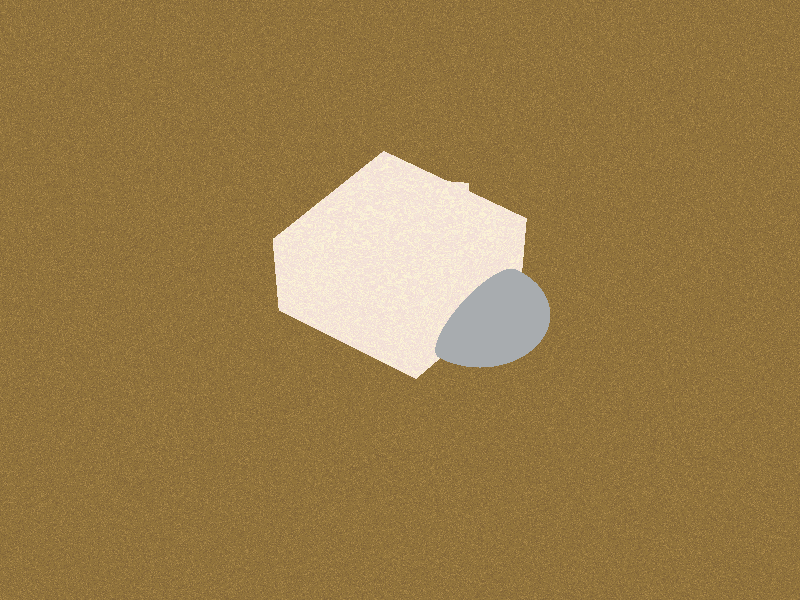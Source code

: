 #include "colors.inc"
#include "glass.inc"
#include "golds.inc"
#include "metals.inc"
#include "stones.inc"
#include "woods.inc"
#include "textures.inc"          

  
camera {  sky <0,0,1>  direction <-1,0,0>  right <1,0,0>  location  <90,20,150>  look_at   <0,0,0>  angle 15 }


global_settings { ambient_light White }
light_source { <0,0,100>  color White*0.5 }      
light_source { <-400,-715,1005>  color <0.6,0.2,0.7> } 
light_source { <2134,801,925>  color <0.3,0.9,0.1> }


background { color White }

plane { <0, 0, 1>, 0 texture {T_Wood15} } 

                                  
                     
                     
sphere { <1.5, 5, 2>, 4  texture {T_Chrome_2A} }
box { <-5,-5,0> <5,5,10> texture{T_Grnt2}  rotate <0, 0, -25>}
box { <-2.5,-2.5,9> <3.5,3.5,13> texture{T_Grnt2}  rotate <0, 0, 5>} 




#for (CntX, 0, 199, 1)   
  #for (CntY, 0, 199, 1)
//       #if (CntY/10 - int(CntY/10) < 0.5) 
         light_source { <50,0,150> color White spotlight radius 0.028 falloff 0.028 point_at <-9.95+CntX*0.1,-9.95+CntY*0.1,0> }
//       #end
  #end
#end







